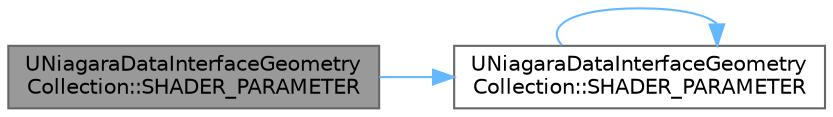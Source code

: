 digraph "UNiagaraDataInterfaceGeometryCollection::SHADER_PARAMETER"
{
 // INTERACTIVE_SVG=YES
 // LATEX_PDF_SIZE
  bgcolor="transparent";
  edge [fontname=Helvetica,fontsize=10,labelfontname=Helvetica,labelfontsize=10];
  node [fontname=Helvetica,fontsize=10,shape=box,height=0.2,width=0.4];
  rankdir="LR";
  Node1 [id="Node000001",label="UNiagaraDataInterfaceGeometry\lCollection::SHADER_PARAMETER",height=0.2,width=0.4,color="gray40", fillcolor="grey60", style="filled", fontcolor="black",tooltip=" "];
  Node1 -> Node2 [id="edge1_Node000001_Node000002",color="steelblue1",style="solid",tooltip=" "];
  Node2 [id="Node000002",label="UNiagaraDataInterfaceGeometry\lCollection::SHADER_PARAMETER",height=0.2,width=0.4,color="grey40", fillcolor="white", style="filled",URL="$de/d00/classUNiagaraDataInterfaceGeometryCollection.html#a385230a891e62b16aaa172312bd0b29c",tooltip=" "];
  Node2 -> Node2 [id="edge2_Node000002_Node000002",color="steelblue1",style="solid",tooltip=" "];
}
